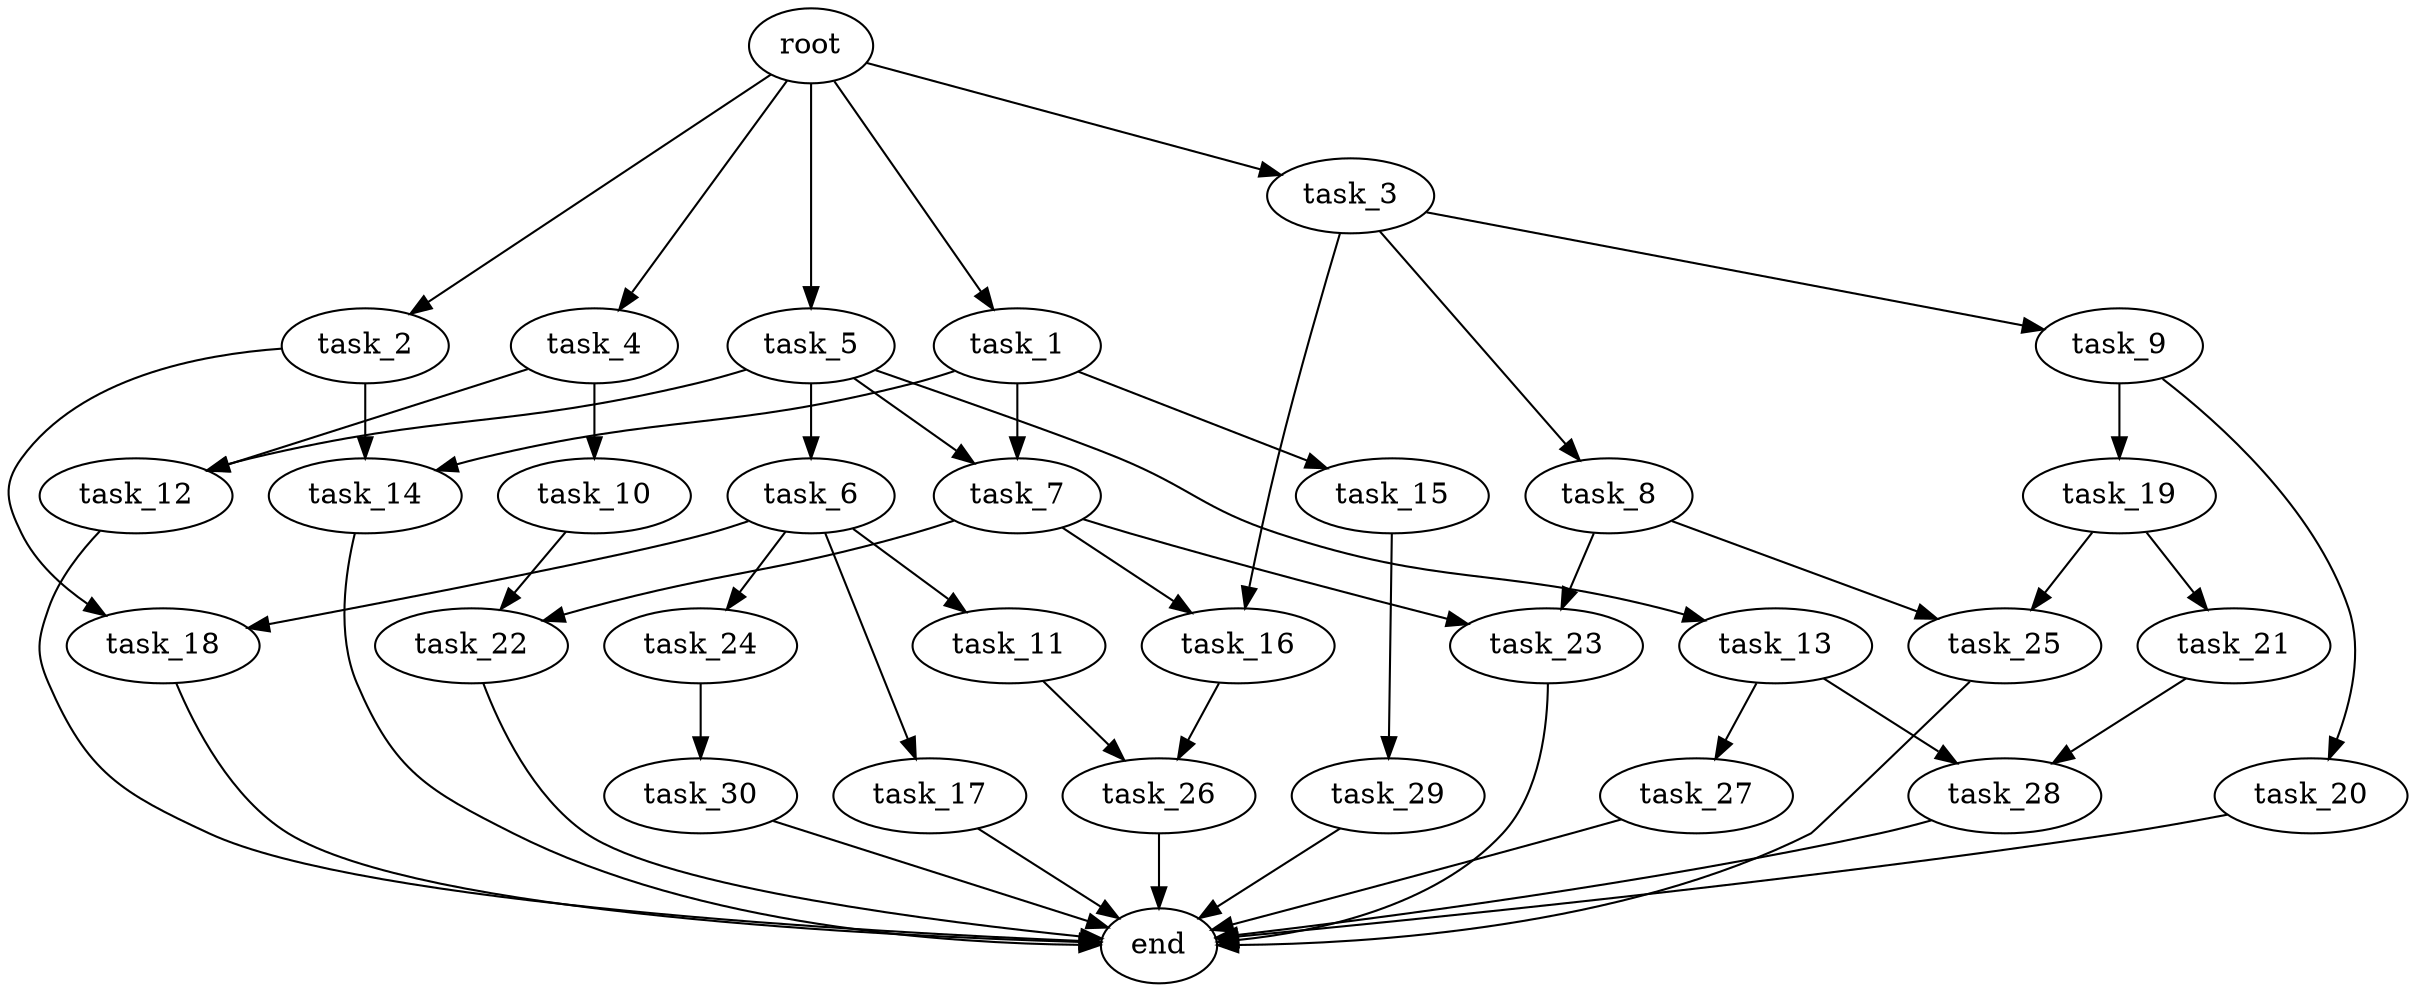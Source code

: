 digraph G {
  root [size="0.000000e+00"];
  task_1 [size="1.985423e+10"];
  task_2 [size="9.724305e+10"];
  task_3 [size="7.518749e+10"];
  task_4 [size="1.299778e+10"];
  task_5 [size="3.332138e+10"];
  task_6 [size="9.599173e+10"];
  task_7 [size="9.703281e+10"];
  task_8 [size="3.093426e+10"];
  task_9 [size="7.658465e+10"];
  task_10 [size="8.015095e+10"];
  task_11 [size="4.587676e+10"];
  task_12 [size="1.654255e+10"];
  task_13 [size="9.431251e+07"];
  task_14 [size="1.475763e+10"];
  task_15 [size="8.829664e+10"];
  task_16 [size="3.013522e+10"];
  task_17 [size="8.046723e+09"];
  task_18 [size="2.362600e+10"];
  task_19 [size="2.034016e+10"];
  task_20 [size="9.025788e+09"];
  task_21 [size="2.448080e+10"];
  task_22 [size="6.847451e+10"];
  task_23 [size="8.456838e+10"];
  task_24 [size="3.743204e+10"];
  task_25 [size="4.773964e+10"];
  task_26 [size="3.447774e+10"];
  task_27 [size="4.708536e+10"];
  task_28 [size="6.868178e+10"];
  task_29 [size="6.988099e+10"];
  task_30 [size="9.128418e+10"];
  end [size="0.000000e+00"];

  root -> task_1 [size="1.000000e-12"];
  root -> task_2 [size="1.000000e-12"];
  root -> task_3 [size="1.000000e-12"];
  root -> task_4 [size="1.000000e-12"];
  root -> task_5 [size="1.000000e-12"];
  task_1 -> task_7 [size="4.851640e+08"];
  task_1 -> task_14 [size="7.378813e+07"];
  task_1 -> task_15 [size="8.829664e+08"];
  task_2 -> task_14 [size="7.378813e+07"];
  task_2 -> task_18 [size="1.181300e+08"];
  task_3 -> task_8 [size="3.093426e+08"];
  task_3 -> task_9 [size="7.658465e+08"];
  task_3 -> task_16 [size="1.506761e+08"];
  task_4 -> task_10 [size="8.015095e+08"];
  task_4 -> task_12 [size="8.271277e+07"];
  task_5 -> task_6 [size="9.599173e+08"];
  task_5 -> task_7 [size="4.851640e+08"];
  task_5 -> task_12 [size="8.271277e+07"];
  task_5 -> task_13 [size="9.431251e+05"];
  task_6 -> task_11 [size="4.587676e+08"];
  task_6 -> task_17 [size="8.046723e+07"];
  task_6 -> task_18 [size="1.181300e+08"];
  task_6 -> task_24 [size="3.743204e+08"];
  task_7 -> task_16 [size="1.506761e+08"];
  task_7 -> task_22 [size="3.423726e+08"];
  task_7 -> task_23 [size="4.228419e+08"];
  task_8 -> task_23 [size="4.228419e+08"];
  task_8 -> task_25 [size="2.386982e+08"];
  task_9 -> task_19 [size="2.034016e+08"];
  task_9 -> task_20 [size="9.025788e+07"];
  task_10 -> task_22 [size="3.423726e+08"];
  task_11 -> task_26 [size="1.723887e+08"];
  task_12 -> end [size="1.000000e-12"];
  task_13 -> task_27 [size="4.708536e+08"];
  task_13 -> task_28 [size="3.434089e+08"];
  task_14 -> end [size="1.000000e-12"];
  task_15 -> task_29 [size="6.988099e+08"];
  task_16 -> task_26 [size="1.723887e+08"];
  task_17 -> end [size="1.000000e-12"];
  task_18 -> end [size="1.000000e-12"];
  task_19 -> task_21 [size="2.448080e+08"];
  task_19 -> task_25 [size="2.386982e+08"];
  task_20 -> end [size="1.000000e-12"];
  task_21 -> task_28 [size="3.434089e+08"];
  task_22 -> end [size="1.000000e-12"];
  task_23 -> end [size="1.000000e-12"];
  task_24 -> task_30 [size="9.128418e+08"];
  task_25 -> end [size="1.000000e-12"];
  task_26 -> end [size="1.000000e-12"];
  task_27 -> end [size="1.000000e-12"];
  task_28 -> end [size="1.000000e-12"];
  task_29 -> end [size="1.000000e-12"];
  task_30 -> end [size="1.000000e-12"];
}
